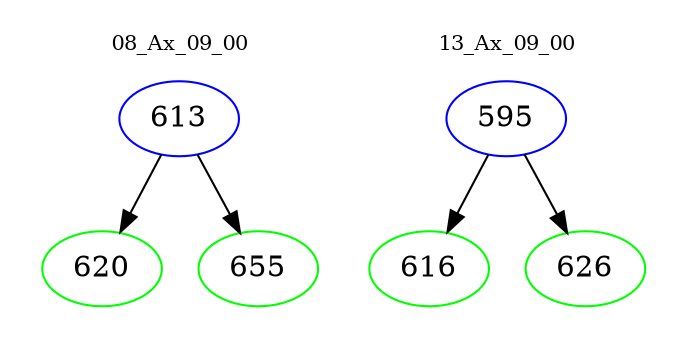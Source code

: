 digraph{
subgraph cluster_0 {
color = white
label = "08_Ax_09_00";
fontsize=10;
T0_613 [label="613", color="blue"]
T0_613 -> T0_620 [color="black"]
T0_620 [label="620", color="green"]
T0_613 -> T0_655 [color="black"]
T0_655 [label="655", color="green"]
}
subgraph cluster_1 {
color = white
label = "13_Ax_09_00";
fontsize=10;
T1_595 [label="595", color="blue"]
T1_595 -> T1_616 [color="black"]
T1_616 [label="616", color="green"]
T1_595 -> T1_626 [color="black"]
T1_626 [label="626", color="green"]
}
}
